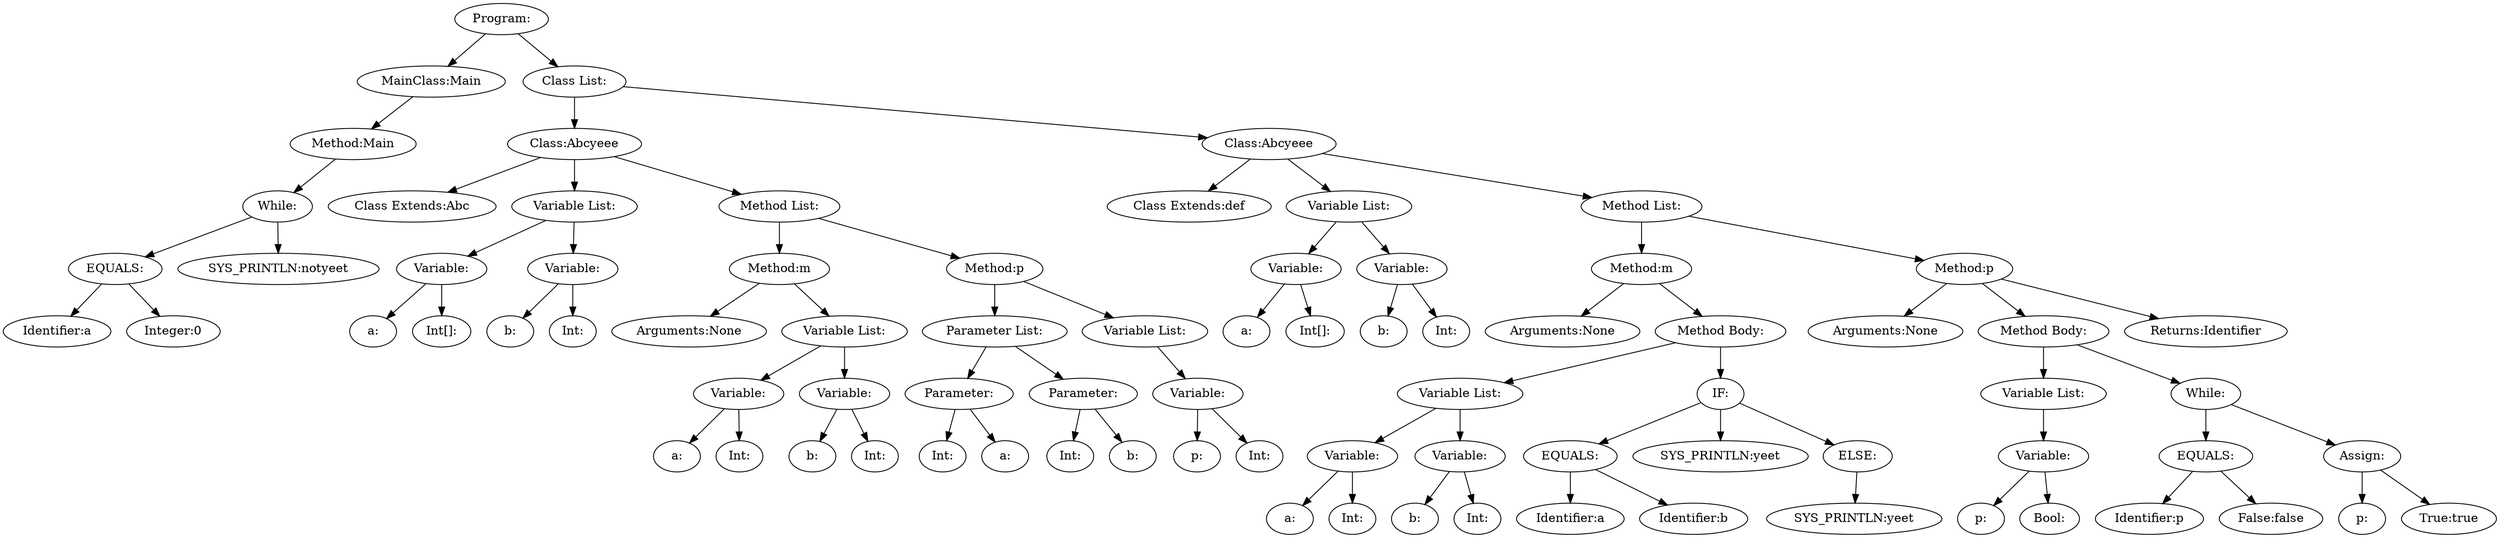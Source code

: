 digraph {
n0 [label="Program:"];
n1 [label="MainClass:Main"];
n2 [label="Method:Main"];
n3 [label="While:"];
n4 [label="EQUALS:"];
n5 [label="Identifier:a"];
n4 -> n5
n6 [label="Integer:0"];
n4 -> n6
n3 -> n4
n7 [label="SYS_PRINTLN:notyeet"];
n3 -> n7
n2 -> n3
n1 -> n2
n0 -> n1
n8 [label="Class List:"];
n9 [label="Class:Abcyeee"];
n10 [label="Class Extends:Abc"];
n9 -> n10
n11 [label="Variable List:"];
n12 [label="Variable:"];
n13 [label="a:"];
n12 -> n13
n14 [label="Int[]:"];
n12 -> n14
n11 -> n12
n15 [label="Variable:"];
n16 [label="b:"];
n15 -> n16
n17 [label="Int:"];
n15 -> n17
n11 -> n15
n9 -> n11
n18 [label="Method List:"];
n19 [label="Method:m"];
n20 [label="Arguments:None"];
n19 -> n20
n21 [label="Variable List:"];
n22 [label="Variable:"];
n23 [label="a:"];
n22 -> n23
n24 [label="Int:"];
n22 -> n24
n21 -> n22
n25 [label="Variable:"];
n26 [label="b:"];
n25 -> n26
n27 [label="Int:"];
n25 -> n27
n21 -> n25
n19 -> n21
n18 -> n19
n28 [label="Method:p"];
n29 [label="Parameter List:"];
n30 [label="Parameter:"];
n31 [label="Int:"];
n30 -> n31
n32 [label="a:"];
n30 -> n32
n29 -> n30
n33 [label="Parameter:"];
n34 [label="Int:"];
n33 -> n34
n35 [label="b:"];
n33 -> n35
n29 -> n33
n28 -> n29
n36 [label="Variable List:"];
n37 [label="Variable:"];
n38 [label="p:"];
n37 -> n38
n39 [label="Int:"];
n37 -> n39
n36 -> n37
n28 -> n36
n18 -> n28
n9 -> n18
n8 -> n9
n40 [label="Class:Abcyeee"];
n41 [label="Class Extends:def"];
n40 -> n41
n42 [label="Variable List:"];
n43 [label="Variable:"];
n44 [label="a:"];
n43 -> n44
n45 [label="Int[]:"];
n43 -> n45
n42 -> n43
n46 [label="Variable:"];
n47 [label="b:"];
n46 -> n47
n48 [label="Int:"];
n46 -> n48
n42 -> n46
n40 -> n42
n49 [label="Method List:"];
n50 [label="Method:m"];
n51 [label="Arguments:None"];
n50 -> n51
n52 [label="Method Body:"];
n53 [label="Variable List:"];
n54 [label="Variable:"];
n55 [label="a:"];
n54 -> n55
n56 [label="Int:"];
n54 -> n56
n53 -> n54
n57 [label="Variable:"];
n58 [label="b:"];
n57 -> n58
n59 [label="Int:"];
n57 -> n59
n53 -> n57
n52 -> n53
n60 [label="IF:"];
n61 [label="EQUALS:"];
n62 [label="Identifier:a"];
n61 -> n62
n63 [label="Identifier:b"];
n61 -> n63
n60 -> n61
n64 [label="SYS_PRINTLN:yeet"];
n60 -> n64
n65 [label="ELSE:"];
n66 [label="SYS_PRINTLN:yeet"];
n65 -> n66
n60 -> n65
n52 -> n60
n50 -> n52
n49 -> n50
n67 [label="Method:p"];
n68 [label="Arguments:None"];
n67 -> n68
n69 [label="Method Body:"];
n70 [label="Variable List:"];
n71 [label="Variable:"];
n72 [label="p:"];
n71 -> n72
n73 [label="Bool:"];
n71 -> n73
n70 -> n71
n69 -> n70
n74 [label="While:"];
n75 [label="EQUALS:"];
n76 [label="Identifier:p"];
n75 -> n76
n77 [label="False:false"];
n75 -> n77
n74 -> n75
n78 [label="Assign:"];
n79 [label="p:"];
n78 -> n79
n80 [label="True:true"];
n78 -> n80
n74 -> n78
n69 -> n74
n67 -> n69
n81 [label="Returns:Identifier"];
n67 -> n81
n49 -> n67
n40 -> n49
n8 -> n40
n0 -> n8
}
